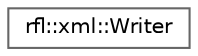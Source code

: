digraph "类继承关系图"
{
 // LATEX_PDF_SIZE
  bgcolor="transparent";
  edge [fontname=Helvetica,fontsize=10,labelfontname=Helvetica,labelfontsize=10];
  node [fontname=Helvetica,fontsize=10,shape=box,height=0.2,width=0.4];
  rankdir="LR";
  Node0 [id="Node000000",label="rfl::xml::Writer",height=0.2,width=0.4,color="grey40", fillcolor="white", style="filled",URL="$structrfl_1_1xml_1_1_writer.html",tooltip=" "];
}
